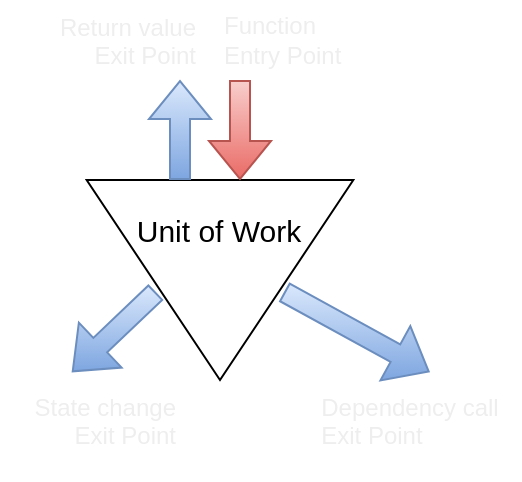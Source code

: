 <mxfile>
    <diagram id="HJe86CTtE1XGOyqKJsGc" name="Page-1">
        <mxGraphModel dx="474" dy="1185" grid="1" gridSize="10" guides="1" tooltips="1" connect="1" arrows="1" fold="1" page="1" pageScale="1" pageWidth="827" pageHeight="1169" math="0" shadow="0">
            <root>
                <mxCell id="0"/>
                <mxCell id="1" parent="0"/>
                <mxCell id="17" value="Unit of Work" style="triangle;whiteSpace=wrap;html=1;direction=south;fontSize=15;verticalAlign=top;horizontal=1;spacingTop=10;" parent="1" vertex="1">
                    <mxGeometry x="43.33" y="100" width="133.34" height="100" as="geometry"/>
                </mxCell>
                <mxCell id="4" style="edgeStyle=none;shape=flexArrow;hachureGap=4;html=1;exitX=0;exitY=0.75;exitDx=0;exitDy=0;fontFamily=Architects Daughter;fontSource=https%3A%2F%2Ffonts.googleapis.com%2Fcss%3Ffamily%3DArchitects%2BDaughter;fontSize=16;fillColor=#dae8fc;strokeColor=#6c8ebf;gradientColor=#7ea6e0;fontColor=#EEEEEE;labelBorderColor=none;rounded=0;entryX=0.4;entryY=-0.08;entryDx=0;entryDy=0;entryPerimeter=0;" parent="1" target="12" edge="1">
                    <mxGeometry relative="1" as="geometry">
                        <mxPoint x="30" y="200" as="targetPoint"/>
                        <mxPoint x="78" y="156" as="sourcePoint"/>
                    </mxGeometry>
                </mxCell>
                <mxCell id="5" style="edgeStyle=none;shape=flexArrow;hachureGap=4;html=1;exitX=1;exitY=0.75;exitDx=0;exitDy=0;fontFamily=Architects Daughter;fontSource=https%3A%2F%2Ffonts.googleapis.com%2Fcss%3Ffamily%3DArchitects%2BDaughter;fontSize=16;fillColor=#dae8fc;strokeColor=#6c8ebf;gradientColor=#7ea6e0;fontColor=#EEEEEE;labelBorderColor=none;rounded=0;entryX=0.589;entryY=-0.08;entryDx=0;entryDy=0;entryPerimeter=0;" parent="1" target="13" edge="1">
                    <mxGeometry relative="1" as="geometry">
                        <mxPoint x="210" y="190" as="targetPoint"/>
                        <mxPoint x="142" y="156" as="sourcePoint"/>
                    </mxGeometry>
                </mxCell>
                <mxCell id="8" style="edgeStyle=none;shape=flexArrow;hachureGap=4;html=1;exitX=0.375;exitY=0;exitDx=0;exitDy=0;fontFamily=Architects Daughter;fontSource=https%3A%2F%2Ffonts.googleapis.com%2Fcss%3Ffamily%3DArchitects%2BDaughter;fontSize=16;fillColor=#dae8fc;strokeColor=#6c8ebf;gradientColor=#7ea6e0;fontColor=#EEEEEE;labelBorderColor=none;rounded=0;" parent="1" edge="1">
                    <mxGeometry relative="1" as="geometry">
                        <mxPoint x="90" y="50" as="targetPoint"/>
                        <mxPoint x="90" y="100" as="sourcePoint"/>
                    </mxGeometry>
                </mxCell>
                <mxCell id="9" style="edgeStyle=none;shape=flexArrow;hachureGap=4;html=1;fontFamily=Architects Daughter;fontSource=https%3A%2F%2Ffonts.googleapis.com%2Fcss%3Ffamily%3DArchitects%2BDaughter;fontSize=16;fillColor=#f8cecc;strokeColor=#b85450;gradientColor=#ea6b66;fontColor=#EEEEEE;labelBorderColor=none;rounded=0;" parent="1" edge="1">
                    <mxGeometry relative="1" as="geometry">
                        <mxPoint x="120" y="100" as="targetPoint"/>
                        <mxPoint x="120" y="50" as="sourcePoint"/>
                    </mxGeometry>
                </mxCell>
                <mxCell id="10" value="&lt;font style=&quot;font-size: 12px;&quot;&gt;Function&lt;br&gt;Entry Point&lt;br&gt;&lt;/font&gt;" style="text;html=1;align=left;verticalAlign=middle;resizable=0;points=[];autosize=1;strokeColor=none;fillColor=none;fontSize=12;fontFamily=Helvetica;hachureGap=4;fontColor=#EEEEEE;labelBorderColor=none;rounded=0;" parent="1" vertex="1">
                    <mxGeometry x="110" y="10" width="80" height="40" as="geometry"/>
                </mxCell>
                <mxCell id="11" value="&lt;div style=&quot;&quot;&gt;&lt;span style=&quot;background-color: initial;&quot;&gt;Return value&lt;/span&gt;&lt;/div&gt;&lt;div style=&quot;&quot;&gt;&lt;span style=&quot;background-color: initial;&quot;&gt;Exit Point&lt;/span&gt;&lt;/div&gt;" style="text;whiteSpace=wrap;html=1;fontSize=12;fontFamily=Helvetica;align=right;fontColor=#EEEEEE;labelBorderColor=none;rounded=0;" parent="1" vertex="1">
                    <mxGeometry x="10" y="10" width="90" height="50" as="geometry"/>
                </mxCell>
                <mxCell id="12" value="&lt;div style=&quot;&quot;&gt;&lt;span style=&quot;background-color: initial;&quot;&gt;State change&lt;/span&gt;&lt;br&gt;&lt;/div&gt;&lt;div style=&quot;&quot;&gt;&lt;span style=&quot;background-color: initial;&quot;&gt;Exit Point&lt;/span&gt;&lt;br&gt;&lt;/div&gt;" style="text;whiteSpace=wrap;html=1;fontSize=12;fontFamily=Helvetica;align=right;fontColor=#EEEEEE;labelBorderColor=none;rounded=0;" parent="1" vertex="1">
                    <mxGeometry y="200" width="90" height="50" as="geometry"/>
                </mxCell>
                <mxCell id="16" style="edgeStyle=none;html=1;" parent="1" source="13" edge="1">
                    <mxGeometry relative="1" as="geometry">
                        <mxPoint x="200" y="200" as="targetPoint"/>
                    </mxGeometry>
                </mxCell>
                <mxCell id="13" value="&lt;div style=&quot;text-align: left;&quot;&gt;Dependency call&lt;br&gt;Exit Point&lt;/div&gt;" style="text;whiteSpace=wrap;html=1;fontSize=12;fontFamily=Helvetica;align=center;fontColor=#EEEEEE;labelBorderColor=none;rounded=0;" parent="1" vertex="1">
                    <mxGeometry x="150" y="200" width="110" height="50" as="geometry"/>
                </mxCell>
            </root>
        </mxGraphModel>
    </diagram>
</mxfile>
